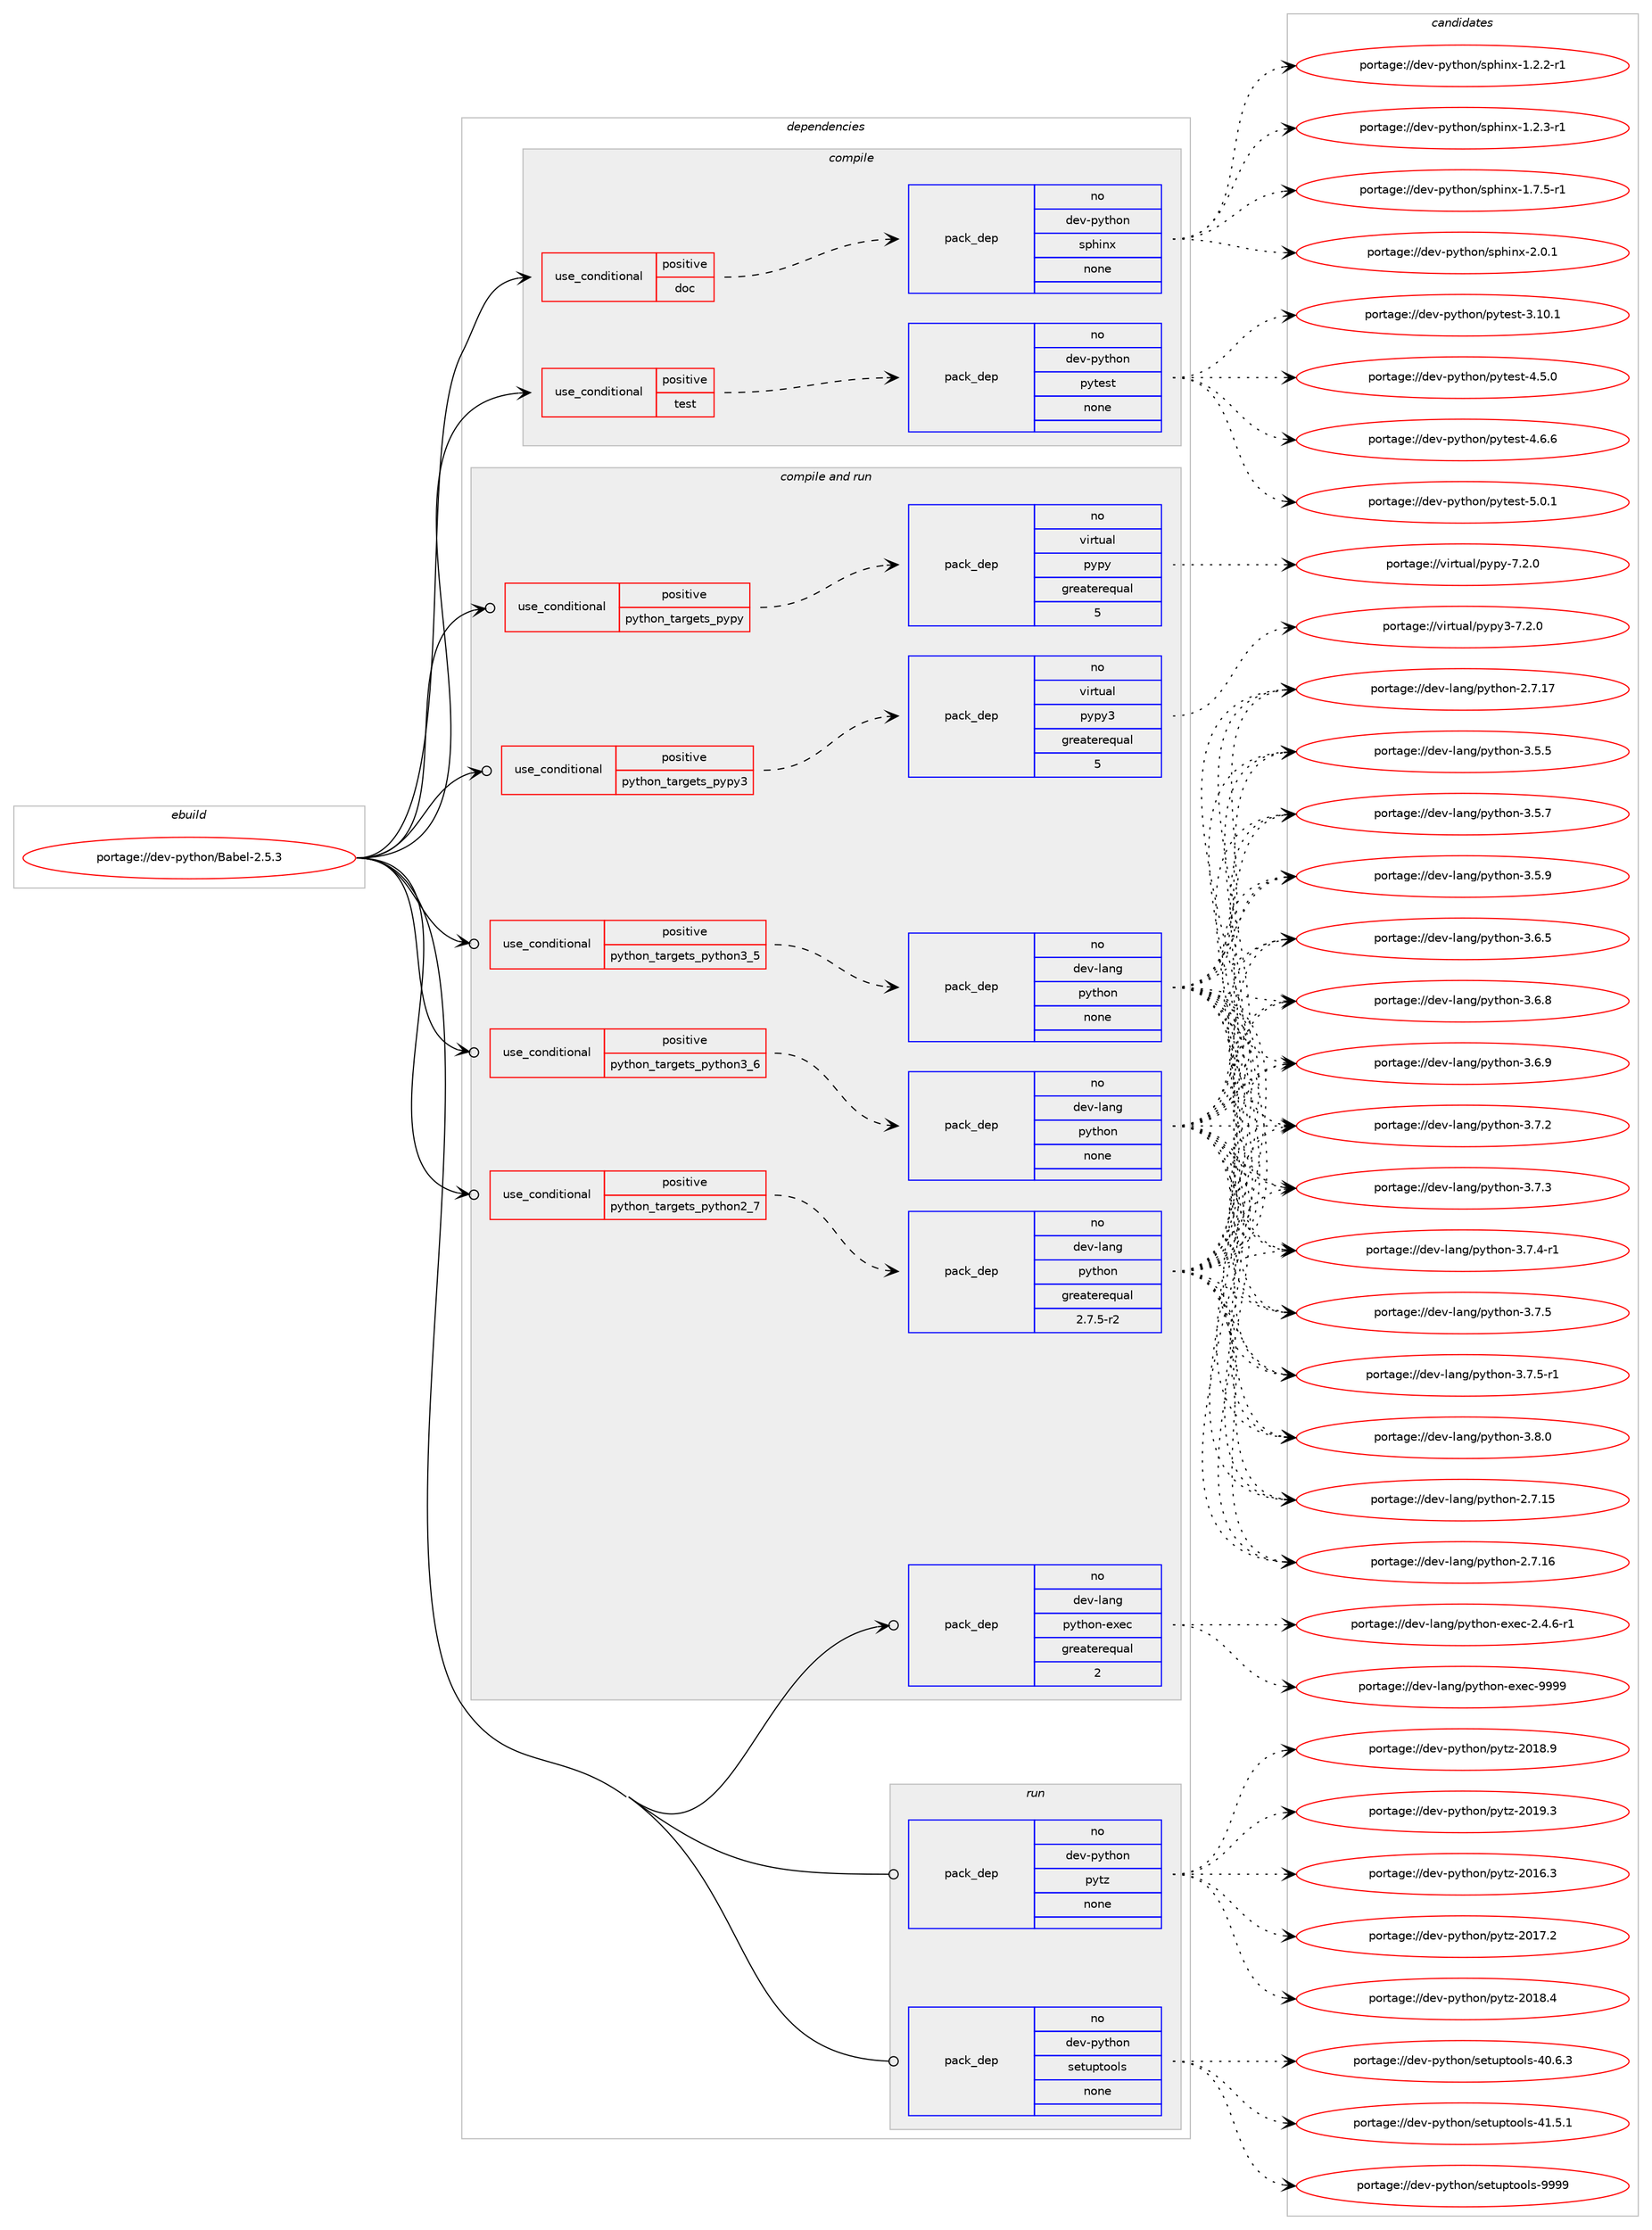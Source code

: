 digraph prolog {

# *************
# Graph options
# *************

newrank=true;
concentrate=true;
compound=true;
graph [rankdir=LR,fontname=Helvetica,fontsize=10,ranksep=1.5];#, ranksep=2.5, nodesep=0.2];
edge  [arrowhead=vee];
node  [fontname=Helvetica,fontsize=10];

# **********
# The ebuild
# **********

subgraph cluster_leftcol {
color=gray;
rank=same;
label=<<i>ebuild</i>>;
id [label="portage://dev-python/Babel-2.5.3", color=red, width=4, href="../dev-python/Babel-2.5.3.svg"];
}

# ****************
# The dependencies
# ****************

subgraph cluster_midcol {
color=gray;
label=<<i>dependencies</i>>;
subgraph cluster_compile {
fillcolor="#eeeeee";
style=filled;
label=<<i>compile</i>>;
subgraph cond24818 {
dependency127294 [label=<<TABLE BORDER="0" CELLBORDER="1" CELLSPACING="0" CELLPADDING="4"><TR><TD ROWSPAN="3" CELLPADDING="10">use_conditional</TD></TR><TR><TD>positive</TD></TR><TR><TD>doc</TD></TR></TABLE>>, shape=none, color=red];
subgraph pack99175 {
dependency127295 [label=<<TABLE BORDER="0" CELLBORDER="1" CELLSPACING="0" CELLPADDING="4" WIDTH="220"><TR><TD ROWSPAN="6" CELLPADDING="30">pack_dep</TD></TR><TR><TD WIDTH="110">no</TD></TR><TR><TD>dev-python</TD></TR><TR><TD>sphinx</TD></TR><TR><TD>none</TD></TR><TR><TD></TD></TR></TABLE>>, shape=none, color=blue];
}
dependency127294:e -> dependency127295:w [weight=20,style="dashed",arrowhead="vee"];
}
id:e -> dependency127294:w [weight=20,style="solid",arrowhead="vee"];
subgraph cond24819 {
dependency127296 [label=<<TABLE BORDER="0" CELLBORDER="1" CELLSPACING="0" CELLPADDING="4"><TR><TD ROWSPAN="3" CELLPADDING="10">use_conditional</TD></TR><TR><TD>positive</TD></TR><TR><TD>test</TD></TR></TABLE>>, shape=none, color=red];
subgraph pack99176 {
dependency127297 [label=<<TABLE BORDER="0" CELLBORDER="1" CELLSPACING="0" CELLPADDING="4" WIDTH="220"><TR><TD ROWSPAN="6" CELLPADDING="30">pack_dep</TD></TR><TR><TD WIDTH="110">no</TD></TR><TR><TD>dev-python</TD></TR><TR><TD>pytest</TD></TR><TR><TD>none</TD></TR><TR><TD></TD></TR></TABLE>>, shape=none, color=blue];
}
dependency127296:e -> dependency127297:w [weight=20,style="dashed",arrowhead="vee"];
}
id:e -> dependency127296:w [weight=20,style="solid",arrowhead="vee"];
}
subgraph cluster_compileandrun {
fillcolor="#eeeeee";
style=filled;
label=<<i>compile and run</i>>;
subgraph cond24820 {
dependency127298 [label=<<TABLE BORDER="0" CELLBORDER="1" CELLSPACING="0" CELLPADDING="4"><TR><TD ROWSPAN="3" CELLPADDING="10">use_conditional</TD></TR><TR><TD>positive</TD></TR><TR><TD>python_targets_pypy</TD></TR></TABLE>>, shape=none, color=red];
subgraph pack99177 {
dependency127299 [label=<<TABLE BORDER="0" CELLBORDER="1" CELLSPACING="0" CELLPADDING="4" WIDTH="220"><TR><TD ROWSPAN="6" CELLPADDING="30">pack_dep</TD></TR><TR><TD WIDTH="110">no</TD></TR><TR><TD>virtual</TD></TR><TR><TD>pypy</TD></TR><TR><TD>greaterequal</TD></TR><TR><TD>5</TD></TR></TABLE>>, shape=none, color=blue];
}
dependency127298:e -> dependency127299:w [weight=20,style="dashed",arrowhead="vee"];
}
id:e -> dependency127298:w [weight=20,style="solid",arrowhead="odotvee"];
subgraph cond24821 {
dependency127300 [label=<<TABLE BORDER="0" CELLBORDER="1" CELLSPACING="0" CELLPADDING="4"><TR><TD ROWSPAN="3" CELLPADDING="10">use_conditional</TD></TR><TR><TD>positive</TD></TR><TR><TD>python_targets_pypy3</TD></TR></TABLE>>, shape=none, color=red];
subgraph pack99178 {
dependency127301 [label=<<TABLE BORDER="0" CELLBORDER="1" CELLSPACING="0" CELLPADDING="4" WIDTH="220"><TR><TD ROWSPAN="6" CELLPADDING="30">pack_dep</TD></TR><TR><TD WIDTH="110">no</TD></TR><TR><TD>virtual</TD></TR><TR><TD>pypy3</TD></TR><TR><TD>greaterequal</TD></TR><TR><TD>5</TD></TR></TABLE>>, shape=none, color=blue];
}
dependency127300:e -> dependency127301:w [weight=20,style="dashed",arrowhead="vee"];
}
id:e -> dependency127300:w [weight=20,style="solid",arrowhead="odotvee"];
subgraph cond24822 {
dependency127302 [label=<<TABLE BORDER="0" CELLBORDER="1" CELLSPACING="0" CELLPADDING="4"><TR><TD ROWSPAN="3" CELLPADDING="10">use_conditional</TD></TR><TR><TD>positive</TD></TR><TR><TD>python_targets_python2_7</TD></TR></TABLE>>, shape=none, color=red];
subgraph pack99179 {
dependency127303 [label=<<TABLE BORDER="0" CELLBORDER="1" CELLSPACING="0" CELLPADDING="4" WIDTH="220"><TR><TD ROWSPAN="6" CELLPADDING="30">pack_dep</TD></TR><TR><TD WIDTH="110">no</TD></TR><TR><TD>dev-lang</TD></TR><TR><TD>python</TD></TR><TR><TD>greaterequal</TD></TR><TR><TD>2.7.5-r2</TD></TR></TABLE>>, shape=none, color=blue];
}
dependency127302:e -> dependency127303:w [weight=20,style="dashed",arrowhead="vee"];
}
id:e -> dependency127302:w [weight=20,style="solid",arrowhead="odotvee"];
subgraph cond24823 {
dependency127304 [label=<<TABLE BORDER="0" CELLBORDER="1" CELLSPACING="0" CELLPADDING="4"><TR><TD ROWSPAN="3" CELLPADDING="10">use_conditional</TD></TR><TR><TD>positive</TD></TR><TR><TD>python_targets_python3_5</TD></TR></TABLE>>, shape=none, color=red];
subgraph pack99180 {
dependency127305 [label=<<TABLE BORDER="0" CELLBORDER="1" CELLSPACING="0" CELLPADDING="4" WIDTH="220"><TR><TD ROWSPAN="6" CELLPADDING="30">pack_dep</TD></TR><TR><TD WIDTH="110">no</TD></TR><TR><TD>dev-lang</TD></TR><TR><TD>python</TD></TR><TR><TD>none</TD></TR><TR><TD></TD></TR></TABLE>>, shape=none, color=blue];
}
dependency127304:e -> dependency127305:w [weight=20,style="dashed",arrowhead="vee"];
}
id:e -> dependency127304:w [weight=20,style="solid",arrowhead="odotvee"];
subgraph cond24824 {
dependency127306 [label=<<TABLE BORDER="0" CELLBORDER="1" CELLSPACING="0" CELLPADDING="4"><TR><TD ROWSPAN="3" CELLPADDING="10">use_conditional</TD></TR><TR><TD>positive</TD></TR><TR><TD>python_targets_python3_6</TD></TR></TABLE>>, shape=none, color=red];
subgraph pack99181 {
dependency127307 [label=<<TABLE BORDER="0" CELLBORDER="1" CELLSPACING="0" CELLPADDING="4" WIDTH="220"><TR><TD ROWSPAN="6" CELLPADDING="30">pack_dep</TD></TR><TR><TD WIDTH="110">no</TD></TR><TR><TD>dev-lang</TD></TR><TR><TD>python</TD></TR><TR><TD>none</TD></TR><TR><TD></TD></TR></TABLE>>, shape=none, color=blue];
}
dependency127306:e -> dependency127307:w [weight=20,style="dashed",arrowhead="vee"];
}
id:e -> dependency127306:w [weight=20,style="solid",arrowhead="odotvee"];
subgraph pack99182 {
dependency127308 [label=<<TABLE BORDER="0" CELLBORDER="1" CELLSPACING="0" CELLPADDING="4" WIDTH="220"><TR><TD ROWSPAN="6" CELLPADDING="30">pack_dep</TD></TR><TR><TD WIDTH="110">no</TD></TR><TR><TD>dev-lang</TD></TR><TR><TD>python-exec</TD></TR><TR><TD>greaterequal</TD></TR><TR><TD>2</TD></TR></TABLE>>, shape=none, color=blue];
}
id:e -> dependency127308:w [weight=20,style="solid",arrowhead="odotvee"];
}
subgraph cluster_run {
fillcolor="#eeeeee";
style=filled;
label=<<i>run</i>>;
subgraph pack99183 {
dependency127309 [label=<<TABLE BORDER="0" CELLBORDER="1" CELLSPACING="0" CELLPADDING="4" WIDTH="220"><TR><TD ROWSPAN="6" CELLPADDING="30">pack_dep</TD></TR><TR><TD WIDTH="110">no</TD></TR><TR><TD>dev-python</TD></TR><TR><TD>pytz</TD></TR><TR><TD>none</TD></TR><TR><TD></TD></TR></TABLE>>, shape=none, color=blue];
}
id:e -> dependency127309:w [weight=20,style="solid",arrowhead="odot"];
subgraph pack99184 {
dependency127310 [label=<<TABLE BORDER="0" CELLBORDER="1" CELLSPACING="0" CELLPADDING="4" WIDTH="220"><TR><TD ROWSPAN="6" CELLPADDING="30">pack_dep</TD></TR><TR><TD WIDTH="110">no</TD></TR><TR><TD>dev-python</TD></TR><TR><TD>setuptools</TD></TR><TR><TD>none</TD></TR><TR><TD></TD></TR></TABLE>>, shape=none, color=blue];
}
id:e -> dependency127310:w [weight=20,style="solid",arrowhead="odot"];
}
}

# **************
# The candidates
# **************

subgraph cluster_choices {
rank=same;
color=gray;
label=<<i>candidates</i>>;

subgraph choice99175 {
color=black;
nodesep=1;
choiceportage10010111845112121116104111110471151121041051101204549465046504511449 [label="portage://dev-python/sphinx-1.2.2-r1", color=red, width=4,href="../dev-python/sphinx-1.2.2-r1.svg"];
choiceportage10010111845112121116104111110471151121041051101204549465046514511449 [label="portage://dev-python/sphinx-1.2.3-r1", color=red, width=4,href="../dev-python/sphinx-1.2.3-r1.svg"];
choiceportage10010111845112121116104111110471151121041051101204549465546534511449 [label="portage://dev-python/sphinx-1.7.5-r1", color=red, width=4,href="../dev-python/sphinx-1.7.5-r1.svg"];
choiceportage1001011184511212111610411111047115112104105110120455046484649 [label="portage://dev-python/sphinx-2.0.1", color=red, width=4,href="../dev-python/sphinx-2.0.1.svg"];
dependency127295:e -> choiceportage10010111845112121116104111110471151121041051101204549465046504511449:w [style=dotted,weight="100"];
dependency127295:e -> choiceportage10010111845112121116104111110471151121041051101204549465046514511449:w [style=dotted,weight="100"];
dependency127295:e -> choiceportage10010111845112121116104111110471151121041051101204549465546534511449:w [style=dotted,weight="100"];
dependency127295:e -> choiceportage1001011184511212111610411111047115112104105110120455046484649:w [style=dotted,weight="100"];
}
subgraph choice99176 {
color=black;
nodesep=1;
choiceportage100101118451121211161041111104711212111610111511645514649484649 [label="portage://dev-python/pytest-3.10.1", color=red, width=4,href="../dev-python/pytest-3.10.1.svg"];
choiceportage1001011184511212111610411111047112121116101115116455246534648 [label="portage://dev-python/pytest-4.5.0", color=red, width=4,href="../dev-python/pytest-4.5.0.svg"];
choiceportage1001011184511212111610411111047112121116101115116455246544654 [label="portage://dev-python/pytest-4.6.6", color=red, width=4,href="../dev-python/pytest-4.6.6.svg"];
choiceportage1001011184511212111610411111047112121116101115116455346484649 [label="portage://dev-python/pytest-5.0.1", color=red, width=4,href="../dev-python/pytest-5.0.1.svg"];
dependency127297:e -> choiceportage100101118451121211161041111104711212111610111511645514649484649:w [style=dotted,weight="100"];
dependency127297:e -> choiceportage1001011184511212111610411111047112121116101115116455246534648:w [style=dotted,weight="100"];
dependency127297:e -> choiceportage1001011184511212111610411111047112121116101115116455246544654:w [style=dotted,weight="100"];
dependency127297:e -> choiceportage1001011184511212111610411111047112121116101115116455346484649:w [style=dotted,weight="100"];
}
subgraph choice99177 {
color=black;
nodesep=1;
choiceportage1181051141161179710847112121112121455546504648 [label="portage://virtual/pypy-7.2.0", color=red, width=4,href="../virtual/pypy-7.2.0.svg"];
dependency127299:e -> choiceportage1181051141161179710847112121112121455546504648:w [style=dotted,weight="100"];
}
subgraph choice99178 {
color=black;
nodesep=1;
choiceportage118105114116117971084711212111212151455546504648 [label="portage://virtual/pypy3-7.2.0", color=red, width=4,href="../virtual/pypy3-7.2.0.svg"];
dependency127301:e -> choiceportage118105114116117971084711212111212151455546504648:w [style=dotted,weight="100"];
}
subgraph choice99179 {
color=black;
nodesep=1;
choiceportage10010111845108971101034711212111610411111045504655464953 [label="portage://dev-lang/python-2.7.15", color=red, width=4,href="../dev-lang/python-2.7.15.svg"];
choiceportage10010111845108971101034711212111610411111045504655464954 [label="portage://dev-lang/python-2.7.16", color=red, width=4,href="../dev-lang/python-2.7.16.svg"];
choiceportage10010111845108971101034711212111610411111045504655464955 [label="portage://dev-lang/python-2.7.17", color=red, width=4,href="../dev-lang/python-2.7.17.svg"];
choiceportage100101118451089711010347112121116104111110455146534653 [label="portage://dev-lang/python-3.5.5", color=red, width=4,href="../dev-lang/python-3.5.5.svg"];
choiceportage100101118451089711010347112121116104111110455146534655 [label="portage://dev-lang/python-3.5.7", color=red, width=4,href="../dev-lang/python-3.5.7.svg"];
choiceportage100101118451089711010347112121116104111110455146534657 [label="portage://dev-lang/python-3.5.9", color=red, width=4,href="../dev-lang/python-3.5.9.svg"];
choiceportage100101118451089711010347112121116104111110455146544653 [label="portage://dev-lang/python-3.6.5", color=red, width=4,href="../dev-lang/python-3.6.5.svg"];
choiceportage100101118451089711010347112121116104111110455146544656 [label="portage://dev-lang/python-3.6.8", color=red, width=4,href="../dev-lang/python-3.6.8.svg"];
choiceportage100101118451089711010347112121116104111110455146544657 [label="portage://dev-lang/python-3.6.9", color=red, width=4,href="../dev-lang/python-3.6.9.svg"];
choiceportage100101118451089711010347112121116104111110455146554650 [label="portage://dev-lang/python-3.7.2", color=red, width=4,href="../dev-lang/python-3.7.2.svg"];
choiceportage100101118451089711010347112121116104111110455146554651 [label="portage://dev-lang/python-3.7.3", color=red, width=4,href="../dev-lang/python-3.7.3.svg"];
choiceportage1001011184510897110103471121211161041111104551465546524511449 [label="portage://dev-lang/python-3.7.4-r1", color=red, width=4,href="../dev-lang/python-3.7.4-r1.svg"];
choiceportage100101118451089711010347112121116104111110455146554653 [label="portage://dev-lang/python-3.7.5", color=red, width=4,href="../dev-lang/python-3.7.5.svg"];
choiceportage1001011184510897110103471121211161041111104551465546534511449 [label="portage://dev-lang/python-3.7.5-r1", color=red, width=4,href="../dev-lang/python-3.7.5-r1.svg"];
choiceportage100101118451089711010347112121116104111110455146564648 [label="portage://dev-lang/python-3.8.0", color=red, width=4,href="../dev-lang/python-3.8.0.svg"];
dependency127303:e -> choiceportage10010111845108971101034711212111610411111045504655464953:w [style=dotted,weight="100"];
dependency127303:e -> choiceportage10010111845108971101034711212111610411111045504655464954:w [style=dotted,weight="100"];
dependency127303:e -> choiceportage10010111845108971101034711212111610411111045504655464955:w [style=dotted,weight="100"];
dependency127303:e -> choiceportage100101118451089711010347112121116104111110455146534653:w [style=dotted,weight="100"];
dependency127303:e -> choiceportage100101118451089711010347112121116104111110455146534655:w [style=dotted,weight="100"];
dependency127303:e -> choiceportage100101118451089711010347112121116104111110455146534657:w [style=dotted,weight="100"];
dependency127303:e -> choiceportage100101118451089711010347112121116104111110455146544653:w [style=dotted,weight="100"];
dependency127303:e -> choiceportage100101118451089711010347112121116104111110455146544656:w [style=dotted,weight="100"];
dependency127303:e -> choiceportage100101118451089711010347112121116104111110455146544657:w [style=dotted,weight="100"];
dependency127303:e -> choiceportage100101118451089711010347112121116104111110455146554650:w [style=dotted,weight="100"];
dependency127303:e -> choiceportage100101118451089711010347112121116104111110455146554651:w [style=dotted,weight="100"];
dependency127303:e -> choiceportage1001011184510897110103471121211161041111104551465546524511449:w [style=dotted,weight="100"];
dependency127303:e -> choiceportage100101118451089711010347112121116104111110455146554653:w [style=dotted,weight="100"];
dependency127303:e -> choiceportage1001011184510897110103471121211161041111104551465546534511449:w [style=dotted,weight="100"];
dependency127303:e -> choiceportage100101118451089711010347112121116104111110455146564648:w [style=dotted,weight="100"];
}
subgraph choice99180 {
color=black;
nodesep=1;
choiceportage10010111845108971101034711212111610411111045504655464953 [label="portage://dev-lang/python-2.7.15", color=red, width=4,href="../dev-lang/python-2.7.15.svg"];
choiceportage10010111845108971101034711212111610411111045504655464954 [label="portage://dev-lang/python-2.7.16", color=red, width=4,href="../dev-lang/python-2.7.16.svg"];
choiceportage10010111845108971101034711212111610411111045504655464955 [label="portage://dev-lang/python-2.7.17", color=red, width=4,href="../dev-lang/python-2.7.17.svg"];
choiceportage100101118451089711010347112121116104111110455146534653 [label="portage://dev-lang/python-3.5.5", color=red, width=4,href="../dev-lang/python-3.5.5.svg"];
choiceportage100101118451089711010347112121116104111110455146534655 [label="portage://dev-lang/python-3.5.7", color=red, width=4,href="../dev-lang/python-3.5.7.svg"];
choiceportage100101118451089711010347112121116104111110455146534657 [label="portage://dev-lang/python-3.5.9", color=red, width=4,href="../dev-lang/python-3.5.9.svg"];
choiceportage100101118451089711010347112121116104111110455146544653 [label="portage://dev-lang/python-3.6.5", color=red, width=4,href="../dev-lang/python-3.6.5.svg"];
choiceportage100101118451089711010347112121116104111110455146544656 [label="portage://dev-lang/python-3.6.8", color=red, width=4,href="../dev-lang/python-3.6.8.svg"];
choiceportage100101118451089711010347112121116104111110455146544657 [label="portage://dev-lang/python-3.6.9", color=red, width=4,href="../dev-lang/python-3.6.9.svg"];
choiceportage100101118451089711010347112121116104111110455146554650 [label="portage://dev-lang/python-3.7.2", color=red, width=4,href="../dev-lang/python-3.7.2.svg"];
choiceportage100101118451089711010347112121116104111110455146554651 [label="portage://dev-lang/python-3.7.3", color=red, width=4,href="../dev-lang/python-3.7.3.svg"];
choiceportage1001011184510897110103471121211161041111104551465546524511449 [label="portage://dev-lang/python-3.7.4-r1", color=red, width=4,href="../dev-lang/python-3.7.4-r1.svg"];
choiceportage100101118451089711010347112121116104111110455146554653 [label="portage://dev-lang/python-3.7.5", color=red, width=4,href="../dev-lang/python-3.7.5.svg"];
choiceportage1001011184510897110103471121211161041111104551465546534511449 [label="portage://dev-lang/python-3.7.5-r1", color=red, width=4,href="../dev-lang/python-3.7.5-r1.svg"];
choiceportage100101118451089711010347112121116104111110455146564648 [label="portage://dev-lang/python-3.8.0", color=red, width=4,href="../dev-lang/python-3.8.0.svg"];
dependency127305:e -> choiceportage10010111845108971101034711212111610411111045504655464953:w [style=dotted,weight="100"];
dependency127305:e -> choiceportage10010111845108971101034711212111610411111045504655464954:w [style=dotted,weight="100"];
dependency127305:e -> choiceportage10010111845108971101034711212111610411111045504655464955:w [style=dotted,weight="100"];
dependency127305:e -> choiceportage100101118451089711010347112121116104111110455146534653:w [style=dotted,weight="100"];
dependency127305:e -> choiceportage100101118451089711010347112121116104111110455146534655:w [style=dotted,weight="100"];
dependency127305:e -> choiceportage100101118451089711010347112121116104111110455146534657:w [style=dotted,weight="100"];
dependency127305:e -> choiceportage100101118451089711010347112121116104111110455146544653:w [style=dotted,weight="100"];
dependency127305:e -> choiceportage100101118451089711010347112121116104111110455146544656:w [style=dotted,weight="100"];
dependency127305:e -> choiceportage100101118451089711010347112121116104111110455146544657:w [style=dotted,weight="100"];
dependency127305:e -> choiceportage100101118451089711010347112121116104111110455146554650:w [style=dotted,weight="100"];
dependency127305:e -> choiceportage100101118451089711010347112121116104111110455146554651:w [style=dotted,weight="100"];
dependency127305:e -> choiceportage1001011184510897110103471121211161041111104551465546524511449:w [style=dotted,weight="100"];
dependency127305:e -> choiceportage100101118451089711010347112121116104111110455146554653:w [style=dotted,weight="100"];
dependency127305:e -> choiceportage1001011184510897110103471121211161041111104551465546534511449:w [style=dotted,weight="100"];
dependency127305:e -> choiceportage100101118451089711010347112121116104111110455146564648:w [style=dotted,weight="100"];
}
subgraph choice99181 {
color=black;
nodesep=1;
choiceportage10010111845108971101034711212111610411111045504655464953 [label="portage://dev-lang/python-2.7.15", color=red, width=4,href="../dev-lang/python-2.7.15.svg"];
choiceportage10010111845108971101034711212111610411111045504655464954 [label="portage://dev-lang/python-2.7.16", color=red, width=4,href="../dev-lang/python-2.7.16.svg"];
choiceportage10010111845108971101034711212111610411111045504655464955 [label="portage://dev-lang/python-2.7.17", color=red, width=4,href="../dev-lang/python-2.7.17.svg"];
choiceportage100101118451089711010347112121116104111110455146534653 [label="portage://dev-lang/python-3.5.5", color=red, width=4,href="../dev-lang/python-3.5.5.svg"];
choiceportage100101118451089711010347112121116104111110455146534655 [label="portage://dev-lang/python-3.5.7", color=red, width=4,href="../dev-lang/python-3.5.7.svg"];
choiceportage100101118451089711010347112121116104111110455146534657 [label="portage://dev-lang/python-3.5.9", color=red, width=4,href="../dev-lang/python-3.5.9.svg"];
choiceportage100101118451089711010347112121116104111110455146544653 [label="portage://dev-lang/python-3.6.5", color=red, width=4,href="../dev-lang/python-3.6.5.svg"];
choiceportage100101118451089711010347112121116104111110455146544656 [label="portage://dev-lang/python-3.6.8", color=red, width=4,href="../dev-lang/python-3.6.8.svg"];
choiceportage100101118451089711010347112121116104111110455146544657 [label="portage://dev-lang/python-3.6.9", color=red, width=4,href="../dev-lang/python-3.6.9.svg"];
choiceportage100101118451089711010347112121116104111110455146554650 [label="portage://dev-lang/python-3.7.2", color=red, width=4,href="../dev-lang/python-3.7.2.svg"];
choiceportage100101118451089711010347112121116104111110455146554651 [label="portage://dev-lang/python-3.7.3", color=red, width=4,href="../dev-lang/python-3.7.3.svg"];
choiceportage1001011184510897110103471121211161041111104551465546524511449 [label="portage://dev-lang/python-3.7.4-r1", color=red, width=4,href="../dev-lang/python-3.7.4-r1.svg"];
choiceportage100101118451089711010347112121116104111110455146554653 [label="portage://dev-lang/python-3.7.5", color=red, width=4,href="../dev-lang/python-3.7.5.svg"];
choiceportage1001011184510897110103471121211161041111104551465546534511449 [label="portage://dev-lang/python-3.7.5-r1", color=red, width=4,href="../dev-lang/python-3.7.5-r1.svg"];
choiceportage100101118451089711010347112121116104111110455146564648 [label="portage://dev-lang/python-3.8.0", color=red, width=4,href="../dev-lang/python-3.8.0.svg"];
dependency127307:e -> choiceportage10010111845108971101034711212111610411111045504655464953:w [style=dotted,weight="100"];
dependency127307:e -> choiceportage10010111845108971101034711212111610411111045504655464954:w [style=dotted,weight="100"];
dependency127307:e -> choiceportage10010111845108971101034711212111610411111045504655464955:w [style=dotted,weight="100"];
dependency127307:e -> choiceportage100101118451089711010347112121116104111110455146534653:w [style=dotted,weight="100"];
dependency127307:e -> choiceportage100101118451089711010347112121116104111110455146534655:w [style=dotted,weight="100"];
dependency127307:e -> choiceportage100101118451089711010347112121116104111110455146534657:w [style=dotted,weight="100"];
dependency127307:e -> choiceportage100101118451089711010347112121116104111110455146544653:w [style=dotted,weight="100"];
dependency127307:e -> choiceportage100101118451089711010347112121116104111110455146544656:w [style=dotted,weight="100"];
dependency127307:e -> choiceportage100101118451089711010347112121116104111110455146544657:w [style=dotted,weight="100"];
dependency127307:e -> choiceportage100101118451089711010347112121116104111110455146554650:w [style=dotted,weight="100"];
dependency127307:e -> choiceportage100101118451089711010347112121116104111110455146554651:w [style=dotted,weight="100"];
dependency127307:e -> choiceportage1001011184510897110103471121211161041111104551465546524511449:w [style=dotted,weight="100"];
dependency127307:e -> choiceportage100101118451089711010347112121116104111110455146554653:w [style=dotted,weight="100"];
dependency127307:e -> choiceportage1001011184510897110103471121211161041111104551465546534511449:w [style=dotted,weight="100"];
dependency127307:e -> choiceportage100101118451089711010347112121116104111110455146564648:w [style=dotted,weight="100"];
}
subgraph choice99182 {
color=black;
nodesep=1;
choiceportage10010111845108971101034711212111610411111045101120101994550465246544511449 [label="portage://dev-lang/python-exec-2.4.6-r1", color=red, width=4,href="../dev-lang/python-exec-2.4.6-r1.svg"];
choiceportage10010111845108971101034711212111610411111045101120101994557575757 [label="portage://dev-lang/python-exec-9999", color=red, width=4,href="../dev-lang/python-exec-9999.svg"];
dependency127308:e -> choiceportage10010111845108971101034711212111610411111045101120101994550465246544511449:w [style=dotted,weight="100"];
dependency127308:e -> choiceportage10010111845108971101034711212111610411111045101120101994557575757:w [style=dotted,weight="100"];
}
subgraph choice99183 {
color=black;
nodesep=1;
choiceportage100101118451121211161041111104711212111612245504849544651 [label="portage://dev-python/pytz-2016.3", color=red, width=4,href="../dev-python/pytz-2016.3.svg"];
choiceportage100101118451121211161041111104711212111612245504849554650 [label="portage://dev-python/pytz-2017.2", color=red, width=4,href="../dev-python/pytz-2017.2.svg"];
choiceportage100101118451121211161041111104711212111612245504849564652 [label="portage://dev-python/pytz-2018.4", color=red, width=4,href="../dev-python/pytz-2018.4.svg"];
choiceportage100101118451121211161041111104711212111612245504849564657 [label="portage://dev-python/pytz-2018.9", color=red, width=4,href="../dev-python/pytz-2018.9.svg"];
choiceportage100101118451121211161041111104711212111612245504849574651 [label="portage://dev-python/pytz-2019.3", color=red, width=4,href="../dev-python/pytz-2019.3.svg"];
dependency127309:e -> choiceportage100101118451121211161041111104711212111612245504849544651:w [style=dotted,weight="100"];
dependency127309:e -> choiceportage100101118451121211161041111104711212111612245504849554650:w [style=dotted,weight="100"];
dependency127309:e -> choiceportage100101118451121211161041111104711212111612245504849564652:w [style=dotted,weight="100"];
dependency127309:e -> choiceportage100101118451121211161041111104711212111612245504849564657:w [style=dotted,weight="100"];
dependency127309:e -> choiceportage100101118451121211161041111104711212111612245504849574651:w [style=dotted,weight="100"];
}
subgraph choice99184 {
color=black;
nodesep=1;
choiceportage100101118451121211161041111104711510111611711211611111110811545524846544651 [label="portage://dev-python/setuptools-40.6.3", color=red, width=4,href="../dev-python/setuptools-40.6.3.svg"];
choiceportage100101118451121211161041111104711510111611711211611111110811545524946534649 [label="portage://dev-python/setuptools-41.5.1", color=red, width=4,href="../dev-python/setuptools-41.5.1.svg"];
choiceportage10010111845112121116104111110471151011161171121161111111081154557575757 [label="portage://dev-python/setuptools-9999", color=red, width=4,href="../dev-python/setuptools-9999.svg"];
dependency127310:e -> choiceportage100101118451121211161041111104711510111611711211611111110811545524846544651:w [style=dotted,weight="100"];
dependency127310:e -> choiceportage100101118451121211161041111104711510111611711211611111110811545524946534649:w [style=dotted,weight="100"];
dependency127310:e -> choiceportage10010111845112121116104111110471151011161171121161111111081154557575757:w [style=dotted,weight="100"];
}
}

}
